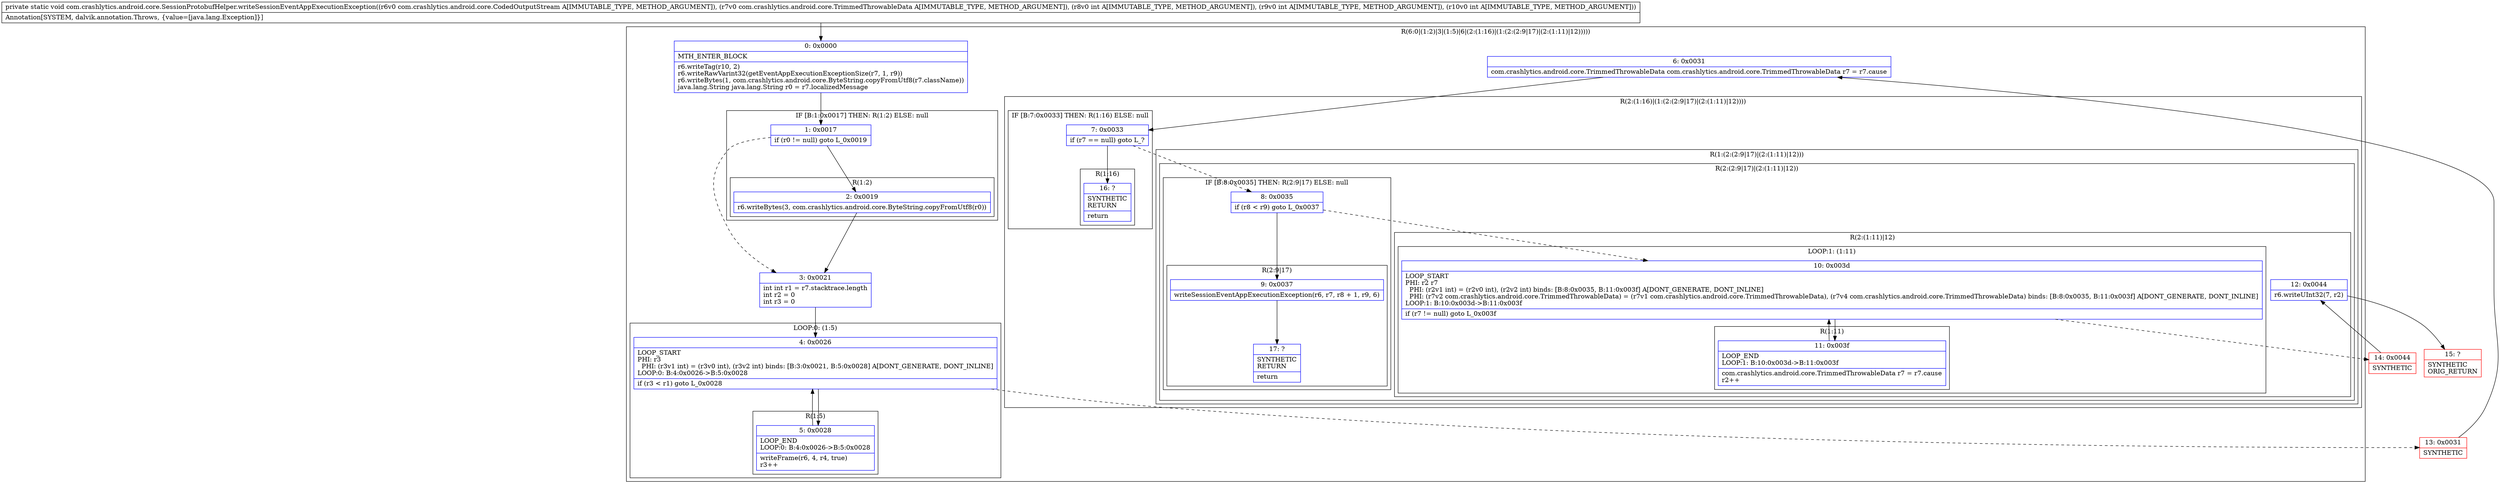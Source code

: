 digraph "CFG forcom.crashlytics.android.core.SessionProtobufHelper.writeSessionEventAppExecutionException(Lcom\/crashlytics\/android\/core\/CodedOutputStream;Lcom\/crashlytics\/android\/core\/TrimmedThrowableData;III)V" {
subgraph cluster_Region_1580237137 {
label = "R(6:0|(1:2)|3|(1:5)|6|(2:(1:16)|(1:(2:(2:9|17)|(2:(1:11)|12)))))";
node [shape=record,color=blue];
Node_0 [shape=record,label="{0\:\ 0x0000|MTH_ENTER_BLOCK\l|r6.writeTag(r10, 2)\lr6.writeRawVarint32(getEventAppExecutionExceptionSize(r7, 1, r9))\lr6.writeBytes(1, com.crashlytics.android.core.ByteString.copyFromUtf8(r7.className))\ljava.lang.String java.lang.String r0 = r7.localizedMessage\l}"];
subgraph cluster_IfRegion_1172753399 {
label = "IF [B:1:0x0017] THEN: R(1:2) ELSE: null";
node [shape=record,color=blue];
Node_1 [shape=record,label="{1\:\ 0x0017|if (r0 != null) goto L_0x0019\l}"];
subgraph cluster_Region_1152829552 {
label = "R(1:2)";
node [shape=record,color=blue];
Node_2 [shape=record,label="{2\:\ 0x0019|r6.writeBytes(3, com.crashlytics.android.core.ByteString.copyFromUtf8(r0))\l}"];
}
}
Node_3 [shape=record,label="{3\:\ 0x0021|int int r1 = r7.stacktrace.length\lint r2 = 0\lint r3 = 0\l}"];
subgraph cluster_LoopRegion_942974285 {
label = "LOOP:0: (1:5)";
node [shape=record,color=blue];
Node_4 [shape=record,label="{4\:\ 0x0026|LOOP_START\lPHI: r3 \l  PHI: (r3v1 int) = (r3v0 int), (r3v2 int) binds: [B:3:0x0021, B:5:0x0028] A[DONT_GENERATE, DONT_INLINE]\lLOOP:0: B:4:0x0026\-\>B:5:0x0028\l|if (r3 \< r1) goto L_0x0028\l}"];
subgraph cluster_Region_1137482356 {
label = "R(1:5)";
node [shape=record,color=blue];
Node_5 [shape=record,label="{5\:\ 0x0028|LOOP_END\lLOOP:0: B:4:0x0026\-\>B:5:0x0028\l|writeFrame(r6, 4, r4, true)\lr3++\l}"];
}
}
Node_6 [shape=record,label="{6\:\ 0x0031|com.crashlytics.android.core.TrimmedThrowableData com.crashlytics.android.core.TrimmedThrowableData r7 = r7.cause\l}"];
subgraph cluster_Region_406708814 {
label = "R(2:(1:16)|(1:(2:(2:9|17)|(2:(1:11)|12))))";
node [shape=record,color=blue];
subgraph cluster_IfRegion_835403573 {
label = "IF [B:7:0x0033] THEN: R(1:16) ELSE: null";
node [shape=record,color=blue];
Node_7 [shape=record,label="{7\:\ 0x0033|if (r7 == null) goto L_?\l}"];
subgraph cluster_Region_75079998 {
label = "R(1:16)";
node [shape=record,color=blue];
Node_16 [shape=record,label="{16\:\ ?|SYNTHETIC\lRETURN\l|return\l}"];
}
}
subgraph cluster_Region_1714942487 {
label = "R(1:(2:(2:9|17)|(2:(1:11)|12)))";
node [shape=record,color=blue];
subgraph cluster_Region_2075405649 {
label = "R(2:(2:9|17)|(2:(1:11)|12))";
node [shape=record,color=blue];
subgraph cluster_IfRegion_208441339 {
label = "IF [B:8:0x0035] THEN: R(2:9|17) ELSE: null";
node [shape=record,color=blue];
Node_8 [shape=record,label="{8\:\ 0x0035|if (r8 \< r9) goto L_0x0037\l}"];
subgraph cluster_Region_1756577824 {
label = "R(2:9|17)";
node [shape=record,color=blue];
Node_9 [shape=record,label="{9\:\ 0x0037|writeSessionEventAppExecutionException(r6, r7, r8 + 1, r9, 6)\l}"];
Node_17 [shape=record,label="{17\:\ ?|SYNTHETIC\lRETURN\l|return\l}"];
}
}
subgraph cluster_Region_814110432 {
label = "R(2:(1:11)|12)";
node [shape=record,color=blue];
subgraph cluster_LoopRegion_1786788480 {
label = "LOOP:1: (1:11)";
node [shape=record,color=blue];
Node_10 [shape=record,label="{10\:\ 0x003d|LOOP_START\lPHI: r2 r7 \l  PHI: (r2v1 int) = (r2v0 int), (r2v2 int) binds: [B:8:0x0035, B:11:0x003f] A[DONT_GENERATE, DONT_INLINE]\l  PHI: (r7v2 com.crashlytics.android.core.TrimmedThrowableData) = (r7v1 com.crashlytics.android.core.TrimmedThrowableData), (r7v4 com.crashlytics.android.core.TrimmedThrowableData) binds: [B:8:0x0035, B:11:0x003f] A[DONT_GENERATE, DONT_INLINE]\lLOOP:1: B:10:0x003d\-\>B:11:0x003f\l|if (r7 != null) goto L_0x003f\l}"];
subgraph cluster_Region_1785100532 {
label = "R(1:11)";
node [shape=record,color=blue];
Node_11 [shape=record,label="{11\:\ 0x003f|LOOP_END\lLOOP:1: B:10:0x003d\-\>B:11:0x003f\l|com.crashlytics.android.core.TrimmedThrowableData r7 = r7.cause\lr2++\l}"];
}
}
Node_12 [shape=record,label="{12\:\ 0x0044|r6.writeUInt32(7, r2)\l}"];
}
}
}
}
}
Node_13 [shape=record,color=red,label="{13\:\ 0x0031|SYNTHETIC\l}"];
Node_14 [shape=record,color=red,label="{14\:\ 0x0044|SYNTHETIC\l}"];
Node_15 [shape=record,color=red,label="{15\:\ ?|SYNTHETIC\lORIG_RETURN\l}"];
MethodNode[shape=record,label="{private static void com.crashlytics.android.core.SessionProtobufHelper.writeSessionEventAppExecutionException((r6v0 com.crashlytics.android.core.CodedOutputStream A[IMMUTABLE_TYPE, METHOD_ARGUMENT]), (r7v0 com.crashlytics.android.core.TrimmedThrowableData A[IMMUTABLE_TYPE, METHOD_ARGUMENT]), (r8v0 int A[IMMUTABLE_TYPE, METHOD_ARGUMENT]), (r9v0 int A[IMMUTABLE_TYPE, METHOD_ARGUMENT]), (r10v0 int A[IMMUTABLE_TYPE, METHOD_ARGUMENT]))  | Annotation[SYSTEM, dalvik.annotation.Throws, \{value=[java.lang.Exception]\}]\l}"];
MethodNode -> Node_0;
Node_0 -> Node_1;
Node_1 -> Node_2;
Node_1 -> Node_3[style=dashed];
Node_2 -> Node_3;
Node_3 -> Node_4;
Node_4 -> Node_5;
Node_4 -> Node_13[style=dashed];
Node_5 -> Node_4;
Node_6 -> Node_7;
Node_7 -> Node_8[style=dashed];
Node_7 -> Node_16;
Node_8 -> Node_9;
Node_8 -> Node_10[style=dashed];
Node_9 -> Node_17;
Node_10 -> Node_11;
Node_10 -> Node_14[style=dashed];
Node_11 -> Node_10;
Node_12 -> Node_15;
Node_13 -> Node_6;
Node_14 -> Node_12;
}

